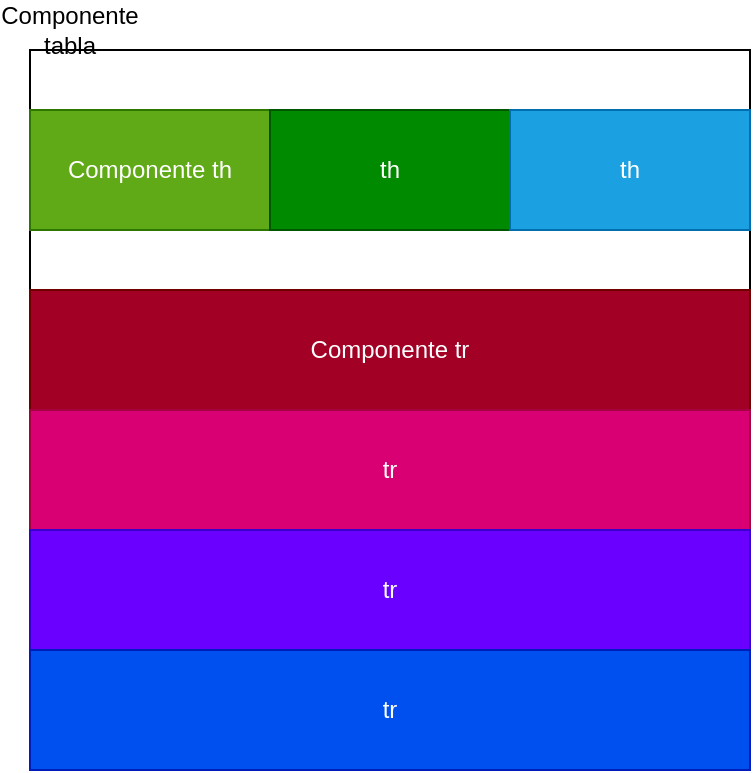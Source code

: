<mxfile>
    <diagram id="qg2fqc7Zxiax6hfTdQfv" name="Page-1">
        <mxGraphModel dx="736" dy="1786" grid="1" gridSize="10" guides="1" tooltips="1" connect="1" arrows="1" fold="1" page="1" pageScale="1" pageWidth="827" pageHeight="1169" math="0" shadow="0">
            <root>
                <mxCell id="0"/>
                <mxCell id="1" parent="0"/>
                <mxCell id="2" value="" style="rounded=0;whiteSpace=wrap;html=1;" vertex="1" parent="1">
                    <mxGeometry x="200" y="10" width="360" height="360" as="geometry"/>
                </mxCell>
                <mxCell id="3" value="Componente th" style="rounded=0;whiteSpace=wrap;html=1;fillColor=#60a917;strokeColor=#2D7600;fontColor=#ffffff;" vertex="1" parent="1">
                    <mxGeometry x="200" y="40" width="120" height="60" as="geometry"/>
                </mxCell>
                <mxCell id="4" value="th" style="rounded=0;whiteSpace=wrap;html=1;fillColor=#008a00;strokeColor=#005700;fontColor=#ffffff;" vertex="1" parent="1">
                    <mxGeometry x="320" y="40" width="120" height="60" as="geometry"/>
                </mxCell>
                <mxCell id="5" value="th" style="rounded=0;whiteSpace=wrap;html=1;fillColor=#1ba1e2;strokeColor=#006EAF;fontColor=#ffffff;" vertex="1" parent="1">
                    <mxGeometry x="440" y="40" width="120" height="60" as="geometry"/>
                </mxCell>
                <mxCell id="6" value="Componente tr" style="rounded=0;whiteSpace=wrap;html=1;fillColor=#a20025;strokeColor=#6F0000;fontColor=#ffffff;" vertex="1" parent="1">
                    <mxGeometry x="200" y="130" width="360" height="60" as="geometry"/>
                </mxCell>
                <mxCell id="7" value="tr" style="rounded=0;whiteSpace=wrap;html=1;fillColor=#d80073;strokeColor=#A50040;fontColor=#ffffff;" vertex="1" parent="1">
                    <mxGeometry x="200" y="190" width="360" height="60" as="geometry"/>
                </mxCell>
                <mxCell id="8" value="tr" style="rounded=0;whiteSpace=wrap;html=1;fillColor=#6a00ff;strokeColor=#3700CC;fontColor=#ffffff;" vertex="1" parent="1">
                    <mxGeometry x="200" y="250" width="360" height="60" as="geometry"/>
                </mxCell>
                <mxCell id="9" value="tr" style="rounded=0;whiteSpace=wrap;html=1;fillColor=#0050ef;strokeColor=#001DBC;fontColor=#ffffff;" vertex="1" parent="1">
                    <mxGeometry x="200" y="310" width="360" height="60" as="geometry"/>
                </mxCell>
                <mxCell id="10" value="Componente tabla" style="text;html=1;strokeColor=none;fillColor=none;align=center;verticalAlign=middle;whiteSpace=wrap;rounded=0;" vertex="1" parent="1">
                    <mxGeometry x="200" y="-10" width="40" height="20" as="geometry"/>
                </mxCell>
            </root>
        </mxGraphModel>
    </diagram>
</mxfile>